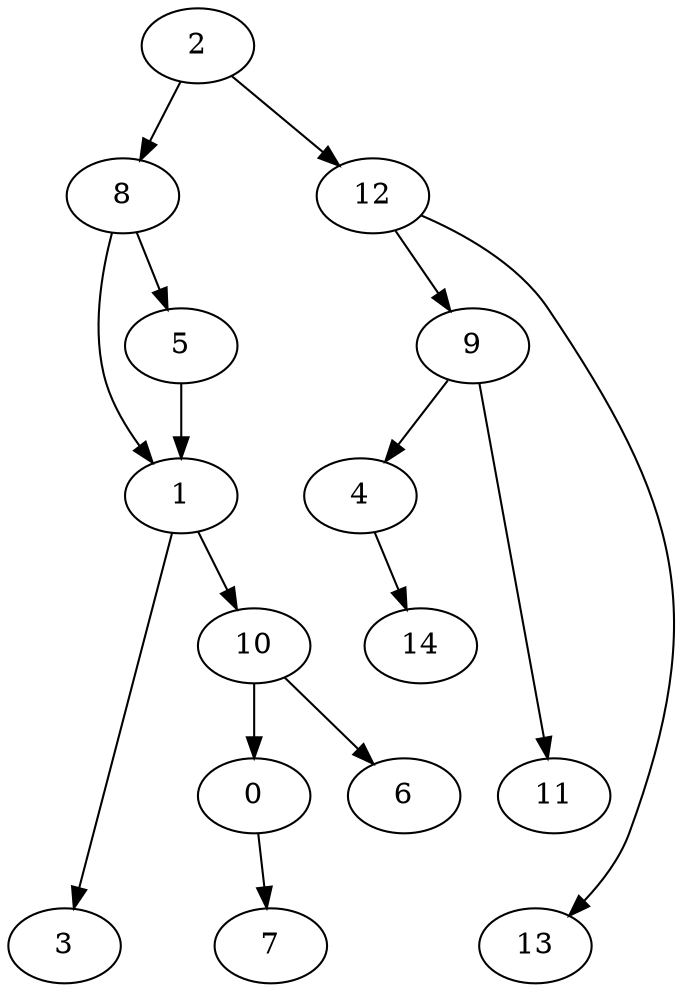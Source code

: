 digraph g {
0;
1;
2;
3;
4;
5;
6;
7;
8;
9;
10;
11;
12;
13;
14;
0 -> 7 [weight=0];
1 -> 10 [weight=0];
1 -> 3 [weight=0];
2 -> 8 [weight=0];
2 -> 12 [weight=0];
4 -> 14 [weight=0];
5 -> 1 [weight=1];
8 -> 1 [weight=0];
8 -> 5 [weight=0];
9 -> 11 [weight=0];
9 -> 4 [weight=0];
10 -> 0 [weight=0];
10 -> 6 [weight=0];
12 -> 9 [weight=0];
12 -> 13 [weight=0];
}
